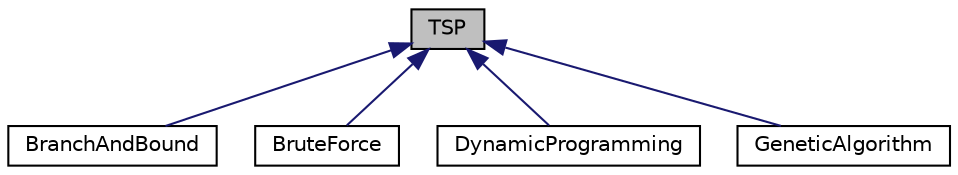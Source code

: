 digraph "TSP"
{
  edge [fontname="Helvetica",fontsize="10",labelfontname="Helvetica",labelfontsize="10"];
  node [fontname="Helvetica",fontsize="10",shape=record];
  Node0 [label="TSP",height=0.2,width=0.4,color="black", fillcolor="grey75", style="filled", fontcolor="black"];
  Node0 -> Node1 [dir="back",color="midnightblue",fontsize="10",style="solid",fontname="Helvetica"];
  Node1 [label="BranchAndBound",height=0.2,width=0.4,color="black", fillcolor="white", style="filled",URL="$classBranchAndBound.html"];
  Node0 -> Node2 [dir="back",color="midnightblue",fontsize="10",style="solid",fontname="Helvetica"];
  Node2 [label="BruteForce",height=0.2,width=0.4,color="black", fillcolor="white", style="filled",URL="$classBruteForce.html"];
  Node0 -> Node3 [dir="back",color="midnightblue",fontsize="10",style="solid",fontname="Helvetica"];
  Node3 [label="DynamicProgramming",height=0.2,width=0.4,color="black", fillcolor="white", style="filled",URL="$classDynamicProgramming.html"];
  Node0 -> Node4 [dir="back",color="midnightblue",fontsize="10",style="solid",fontname="Helvetica"];
  Node4 [label="GeneticAlgorithm",height=0.2,width=0.4,color="black", fillcolor="white", style="filled",URL="$classGeneticAlgorithm.html"];
}

